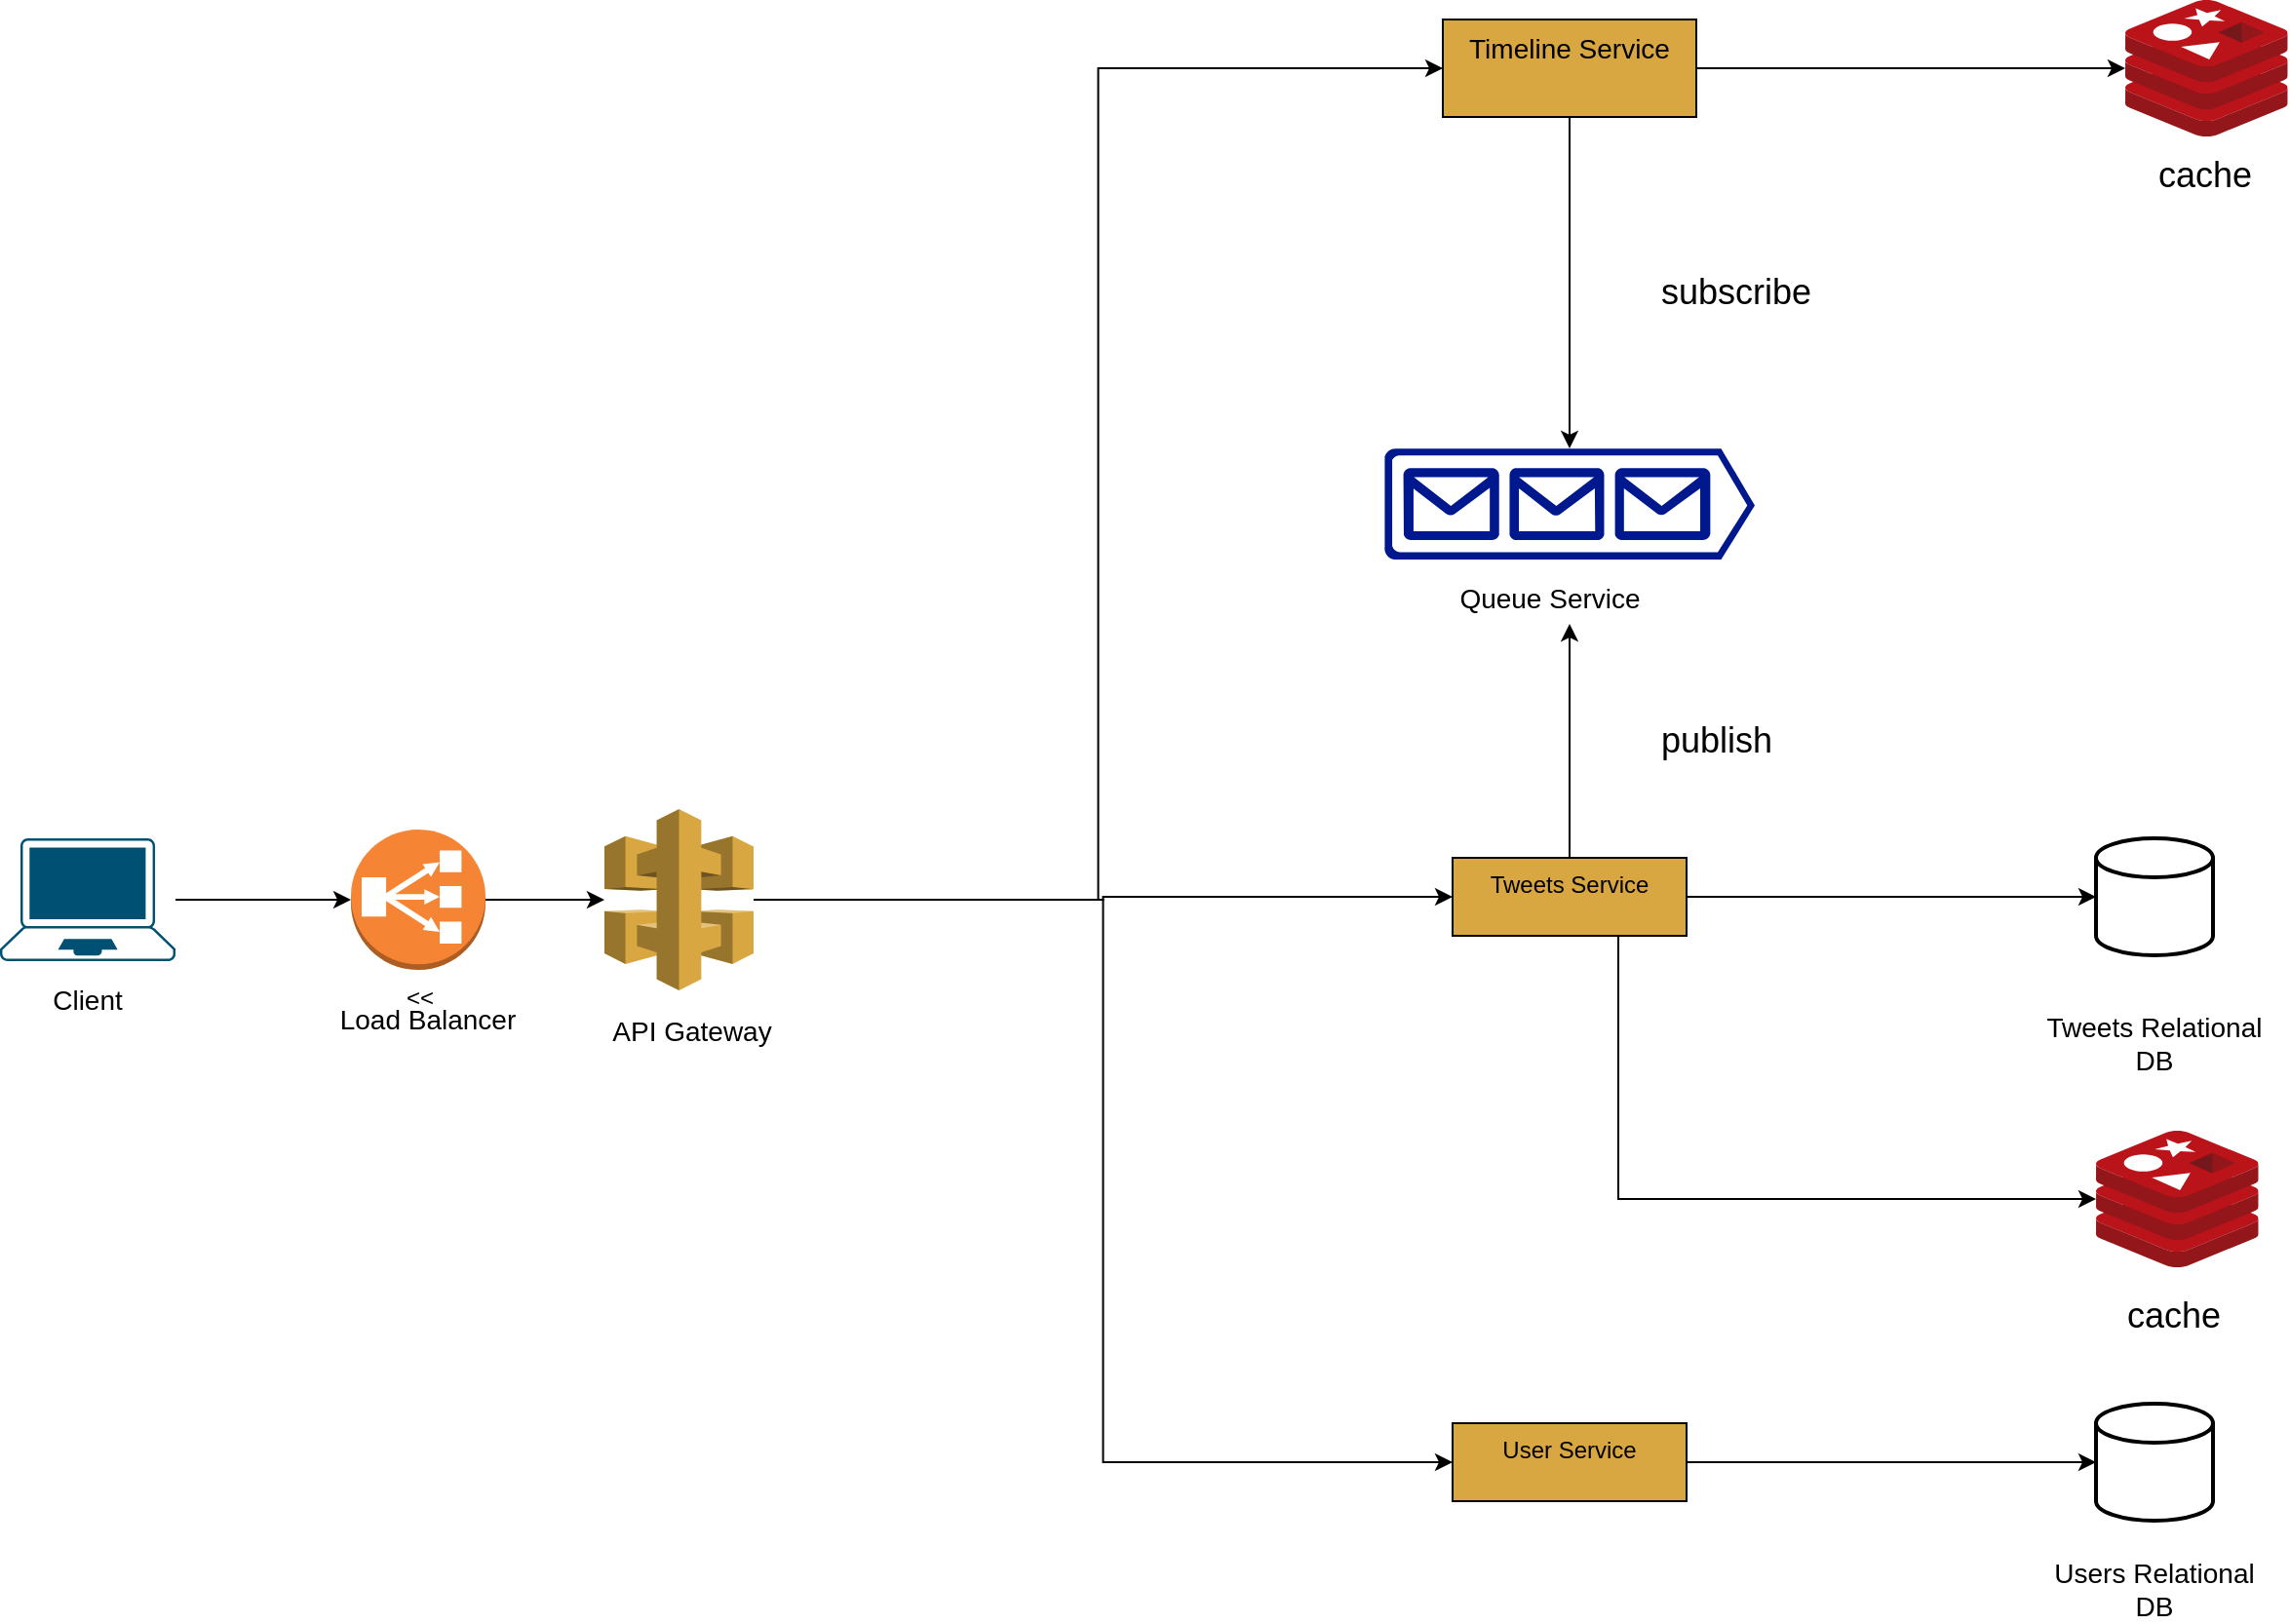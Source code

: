 <mxfile version="22.1.5" type="github">
  <diagram name="Page-1" id="tzEkf4GSreW8ljqzY9um">
    <mxGraphModel dx="2068" dy="880" grid="1" gridSize="10" guides="1" tooltips="1" connect="1" arrows="1" fold="1" page="1" pageScale="1" pageWidth="850" pageHeight="1100" math="0" shadow="0">
      <root>
        <mxCell id="0" />
        <mxCell id="1" parent="0" />
        <mxCell id="Uue55LEWpjVdgtgWBbOB-55" style="edgeStyle=orthogonalEdgeStyle;rounded=0;orthogonalLoop=1;jettySize=auto;html=1;" edge="1" parent="1" source="Uue55LEWpjVdgtgWBbOB-56" target="Uue55LEWpjVdgtgWBbOB-59">
          <mxGeometry relative="1" as="geometry" />
        </mxCell>
        <mxCell id="Uue55LEWpjVdgtgWBbOB-56" value="" style="points=[[0.13,0.02,0],[0.5,0,0],[0.87,0.02,0],[0.885,0.4,0],[0.985,0.985,0],[0.5,1,0],[0.015,0.985,0],[0.115,0.4,0]];verticalLabelPosition=bottom;sketch=0;html=1;verticalAlign=top;aspect=fixed;align=center;pointerEvents=1;shape=mxgraph.cisco19.laptop;fillColor=#005073;strokeColor=none;" vertex="1" parent="1">
          <mxGeometry x="60" y="1280" width="90" height="63" as="geometry" />
        </mxCell>
        <mxCell id="Uue55LEWpjVdgtgWBbOB-57" value="&lt;font style=&quot;font-size: 14px;&quot;&gt;Client&lt;/font&gt;" style="text;html=1;strokeColor=none;fillColor=none;align=center;verticalAlign=middle;whiteSpace=wrap;rounded=0;" vertex="1" parent="1">
          <mxGeometry x="60" y="1347.5" width="90" height="30" as="geometry" />
        </mxCell>
        <mxCell id="Uue55LEWpjVdgtgWBbOB-58" style="edgeStyle=orthogonalEdgeStyle;rounded=0;orthogonalLoop=1;jettySize=auto;html=1;" edge="1" parent="1" source="Uue55LEWpjVdgtgWBbOB-59" target="Uue55LEWpjVdgtgWBbOB-64">
          <mxGeometry relative="1" as="geometry" />
        </mxCell>
        <mxCell id="Uue55LEWpjVdgtgWBbOB-59" value="&amp;lt;&amp;lt;" style="outlineConnect=0;dashed=0;verticalLabelPosition=bottom;verticalAlign=top;align=center;html=1;shape=mxgraph.aws3.classic_load_balancer;fillColor=#F58534;gradientColor=none;" vertex="1" parent="1">
          <mxGeometry x="240" y="1275.5" width="69" height="72" as="geometry" />
        </mxCell>
        <mxCell id="Uue55LEWpjVdgtgWBbOB-60" value="&lt;font style=&quot;font-size: 14px;&quot;&gt;Load Balancer&lt;/font&gt;" style="text;html=1;strokeColor=none;fillColor=none;align=center;verticalAlign=middle;whiteSpace=wrap;rounded=0;" vertex="1" parent="1">
          <mxGeometry x="219" y="1358" width="121" height="30" as="geometry" />
        </mxCell>
        <mxCell id="Uue55LEWpjVdgtgWBbOB-62" value="" style="edgeStyle=orthogonalEdgeStyle;rounded=0;orthogonalLoop=1;jettySize=auto;html=1;" edge="1" parent="1" source="Uue55LEWpjVdgtgWBbOB-64" target="Uue55LEWpjVdgtgWBbOB-70">
          <mxGeometry relative="1" as="geometry" />
        </mxCell>
        <mxCell id="Uue55LEWpjVdgtgWBbOB-86" style="edgeStyle=orthogonalEdgeStyle;rounded=0;orthogonalLoop=1;jettySize=auto;html=1;entryX=0;entryY=0.5;entryDx=0;entryDy=0;" edge="1" parent="1" source="Uue55LEWpjVdgtgWBbOB-64" target="Uue55LEWpjVdgtgWBbOB-76">
          <mxGeometry relative="1" as="geometry" />
        </mxCell>
        <mxCell id="Uue55LEWpjVdgtgWBbOB-93" style="edgeStyle=orthogonalEdgeStyle;rounded=0;orthogonalLoop=1;jettySize=auto;html=1;entryX=0;entryY=0.5;entryDx=0;entryDy=0;" edge="1" parent="1" source="Uue55LEWpjVdgtgWBbOB-64" target="Uue55LEWpjVdgtgWBbOB-67">
          <mxGeometry relative="1" as="geometry" />
        </mxCell>
        <mxCell id="Uue55LEWpjVdgtgWBbOB-64" value="" style="outlineConnect=0;dashed=0;verticalLabelPosition=bottom;verticalAlign=top;align=center;html=1;shape=mxgraph.aws3.api_gateway;fillColor=#D9A741;gradientColor=none;" vertex="1" parent="1">
          <mxGeometry x="370" y="1265" width="76.5" height="93" as="geometry" />
        </mxCell>
        <mxCell id="Uue55LEWpjVdgtgWBbOB-65" value="&lt;font style=&quot;font-size: 14px;&quot;&gt;API Gateway&lt;/font&gt;" style="text;html=1;strokeColor=none;fillColor=none;align=center;verticalAlign=middle;whiteSpace=wrap;rounded=0;" vertex="1" parent="1">
          <mxGeometry x="370" y="1358" width="90" height="42" as="geometry" />
        </mxCell>
        <mxCell id="Uue55LEWpjVdgtgWBbOB-66" style="edgeStyle=orthogonalEdgeStyle;rounded=0;orthogonalLoop=1;jettySize=auto;html=1;" edge="1" parent="1" source="Uue55LEWpjVdgtgWBbOB-67" target="Uue55LEWpjVdgtgWBbOB-71">
          <mxGeometry relative="1" as="geometry" />
        </mxCell>
        <mxCell id="Uue55LEWpjVdgtgWBbOB-67" value="User Service" style="whiteSpace=wrap;html=1;verticalAlign=top;fillColor=#D9A741;dashed=0;gradientColor=none;" vertex="1" parent="1">
          <mxGeometry x="805" y="1580" width="120" height="40" as="geometry" />
        </mxCell>
        <mxCell id="Uue55LEWpjVdgtgWBbOB-68" style="edgeStyle=orthogonalEdgeStyle;rounded=0;orthogonalLoop=1;jettySize=auto;html=1;" edge="1" parent="1" source="Uue55LEWpjVdgtgWBbOB-70" target="Uue55LEWpjVdgtgWBbOB-73">
          <mxGeometry relative="1" as="geometry">
            <mxPoint x="830" y="1393.75" as="targetPoint" />
          </mxGeometry>
        </mxCell>
        <mxCell id="Uue55LEWpjVdgtgWBbOB-87" style="edgeStyle=orthogonalEdgeStyle;rounded=0;orthogonalLoop=1;jettySize=auto;html=1;" edge="1" parent="1" source="Uue55LEWpjVdgtgWBbOB-70">
          <mxGeometry relative="1" as="geometry">
            <mxPoint x="865" y="1170" as="targetPoint" />
          </mxGeometry>
        </mxCell>
        <mxCell id="Uue55LEWpjVdgtgWBbOB-70" value="Tweets Service" style="whiteSpace=wrap;html=1;verticalAlign=top;fillColor=#D9A741;dashed=0;gradientColor=none;" vertex="1" parent="1">
          <mxGeometry x="805" y="1290" width="120" height="40" as="geometry" />
        </mxCell>
        <mxCell id="Uue55LEWpjVdgtgWBbOB-71" value="" style="strokeWidth=2;html=1;shape=mxgraph.flowchart.database;whiteSpace=wrap;" vertex="1" parent="1">
          <mxGeometry x="1135" y="1570" width="60" height="60" as="geometry" />
        </mxCell>
        <mxCell id="Uue55LEWpjVdgtgWBbOB-72" value="&lt;font style=&quot;font-size: 14px;&quot;&gt;Users Relational DB&lt;/font&gt;" style="text;html=1;strokeColor=none;fillColor=none;align=center;verticalAlign=middle;whiteSpace=wrap;rounded=0;" vertex="1" parent="1">
          <mxGeometry x="1105" y="1650" width="120" height="30" as="geometry" />
        </mxCell>
        <mxCell id="Uue55LEWpjVdgtgWBbOB-99" style="edgeStyle=orthogonalEdgeStyle;rounded=0;orthogonalLoop=1;jettySize=auto;html=1;" edge="1" parent="1" source="Uue55LEWpjVdgtgWBbOB-76" target="Uue55LEWpjVdgtgWBbOB-98">
          <mxGeometry relative="1" as="geometry" />
        </mxCell>
        <mxCell id="Uue55LEWpjVdgtgWBbOB-76" value="&lt;font style=&quot;font-size: 14px;&quot;&gt;Timeline Service&lt;/font&gt;" style="whiteSpace=wrap;html=1;verticalAlign=top;fillColor=#D9A741;dashed=0;gradientColor=none;" vertex="1" parent="1">
          <mxGeometry x="800" y="860" width="130" height="50" as="geometry" />
        </mxCell>
        <mxCell id="Uue55LEWpjVdgtgWBbOB-80" value="" style="group" vertex="1" connectable="0" parent="1">
          <mxGeometry x="770" y="1080" width="190" height="92.4" as="geometry" />
        </mxCell>
        <mxCell id="Uue55LEWpjVdgtgWBbOB-81" value="" style="sketch=0;aspect=fixed;pointerEvents=1;shadow=0;dashed=0;html=1;strokeColor=none;labelPosition=center;verticalLabelPosition=bottom;verticalAlign=top;align=center;fillColor=#00188D;shape=mxgraph.azure.queue_generic" vertex="1" parent="Uue55LEWpjVdgtgWBbOB-80">
          <mxGeometry width="190" height="57" as="geometry" />
        </mxCell>
        <mxCell id="Uue55LEWpjVdgtgWBbOB-82" value="&lt;font style=&quot;font-size: 14px;&quot;&gt;Queue Service&lt;/font&gt;" style="text;html=1;strokeColor=none;fillColor=none;align=center;verticalAlign=middle;whiteSpace=wrap;rounded=0;" vertex="1" parent="Uue55LEWpjVdgtgWBbOB-80">
          <mxGeometry y="62.4" width="170" height="30" as="geometry" />
        </mxCell>
        <mxCell id="Uue55LEWpjVdgtgWBbOB-84" style="edgeStyle=orthogonalEdgeStyle;rounded=0;orthogonalLoop=1;jettySize=auto;html=1;entryX=0.5;entryY=0;entryDx=0;entryDy=0;entryPerimeter=0;" edge="1" parent="1" source="Uue55LEWpjVdgtgWBbOB-76" target="Uue55LEWpjVdgtgWBbOB-81">
          <mxGeometry relative="1" as="geometry">
            <mxPoint x="1020" y="980" as="targetPoint" />
          </mxGeometry>
        </mxCell>
        <mxCell id="Uue55LEWpjVdgtgWBbOB-88" value="&lt;font style=&quot;font-size: 18px;&quot;&gt;publish&lt;/font&gt;" style="text;html=1;align=center;verticalAlign=middle;resizable=0;points=[];autosize=1;strokeColor=none;fillColor=none;" vertex="1" parent="1">
          <mxGeometry x="900" y="1210" width="80" height="40" as="geometry" />
        </mxCell>
        <mxCell id="Uue55LEWpjVdgtgWBbOB-89" value="&lt;font style=&quot;font-size: 18px;&quot;&gt;subscribe&lt;/font&gt;" style="text;html=1;align=center;verticalAlign=middle;resizable=0;points=[];autosize=1;strokeColor=none;fillColor=none;" vertex="1" parent="1">
          <mxGeometry x="900" y="980" width="100" height="40" as="geometry" />
        </mxCell>
        <mxCell id="Uue55LEWpjVdgtgWBbOB-94" value="" style="group" vertex="1" connectable="0" parent="1">
          <mxGeometry x="1100" y="1280" width="130" height="120" as="geometry" />
        </mxCell>
        <mxCell id="Uue55LEWpjVdgtgWBbOB-73" value="" style="strokeWidth=2;html=1;shape=mxgraph.flowchart.database;whiteSpace=wrap;" vertex="1" parent="Uue55LEWpjVdgtgWBbOB-94">
          <mxGeometry x="35" width="60" height="60" as="geometry" />
        </mxCell>
        <mxCell id="Uue55LEWpjVdgtgWBbOB-74" value="&lt;font style=&quot;font-size: 14px;&quot;&gt;Tweets Relational&lt;br&gt;DB&lt;/font&gt;" style="text;html=1;strokeColor=none;fillColor=none;align=center;verticalAlign=middle;whiteSpace=wrap;rounded=0;" vertex="1" parent="Uue55LEWpjVdgtgWBbOB-94">
          <mxGeometry y="90" width="130" height="30" as="geometry" />
        </mxCell>
        <mxCell id="Uue55LEWpjVdgtgWBbOB-95" value="" style="image;sketch=0;aspect=fixed;html=1;points=[];align=center;fontSize=12;image=img/lib/mscae/Cache_Redis_Product.svg;" vertex="1" parent="1">
          <mxGeometry x="1135" y="1430" width="83.33" height="70" as="geometry" />
        </mxCell>
        <mxCell id="Uue55LEWpjVdgtgWBbOB-96" style="edgeStyle=orthogonalEdgeStyle;rounded=0;orthogonalLoop=1;jettySize=auto;html=1;" edge="1" parent="1" source="Uue55LEWpjVdgtgWBbOB-70" target="Uue55LEWpjVdgtgWBbOB-95">
          <mxGeometry relative="1" as="geometry">
            <Array as="points">
              <mxPoint x="890" y="1465" />
            </Array>
          </mxGeometry>
        </mxCell>
        <mxCell id="Uue55LEWpjVdgtgWBbOB-97" value="&lt;font style=&quot;font-size: 18px;&quot;&gt;cache&amp;nbsp;&lt;/font&gt;" style="text;html=1;align=center;verticalAlign=middle;resizable=0;points=[];autosize=1;strokeColor=none;fillColor=none;" vertex="1" parent="1">
          <mxGeometry x="1136.66" y="1505" width="80" height="40" as="geometry" />
        </mxCell>
        <mxCell id="Uue55LEWpjVdgtgWBbOB-98" value="" style="image;sketch=0;aspect=fixed;html=1;points=[];align=center;fontSize=12;image=img/lib/mscae/Cache_Redis_Product.svg;" vertex="1" parent="1">
          <mxGeometry x="1150" y="850" width="83.33" height="70" as="geometry" />
        </mxCell>
        <mxCell id="Uue55LEWpjVdgtgWBbOB-100" value="&lt;font style=&quot;font-size: 18px;&quot;&gt;cache&amp;nbsp;&lt;/font&gt;" style="text;html=1;align=center;verticalAlign=middle;resizable=0;points=[];autosize=1;strokeColor=none;fillColor=none;" vertex="1" parent="1">
          <mxGeometry x="1153.33" y="920" width="80" height="40" as="geometry" />
        </mxCell>
      </root>
    </mxGraphModel>
  </diagram>
</mxfile>
